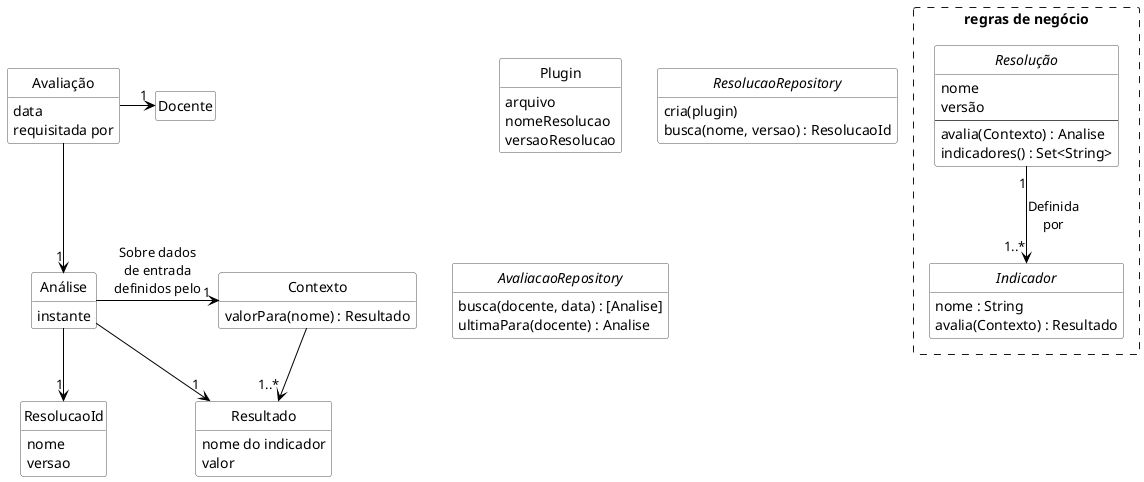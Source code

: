 @startuml dominio

hide circle
hide methods
hide empty members

skinparam class {
    BackgroundColor White
    ArrowColor Black
    BorderColor #505050
}

class ResolucaoId {
  nome
  versao
}

class "Análise" as Analise {
    instante
}

class Resultado {
    nome do indicador
    valor
}

class Contexto {
  valorPara&#40;nome&#41; : Resultado
}

class Docente {}

class "Avaliação" as Avaliacao {
  data
  requisitada por
}

Avaliacao -right-> "1" Docente
Avaliacao -down-> "1" Analise

rectangle "regras de negócio" #line.dashed {

    interface "Resolução" as ResolucaoCodigo {
        nome
        versão
        ---
        avalia&#40;Contexto&#41; : Analise
        indicadores&#40;&#41; : Set<String>
    }

    interface Indicador {
        nome : String
        avalia&#40;Contexto&#41; : Resultado
    }
}

ResolucaoCodigo "1" --> "1..*" Indicador : Definida\npor


Contexto --> "1..*" Resultado

Analise -right-> "1" Contexto : Sobre dados\nde entrada\ndefinidos pelo
Analise --> "1" ResolucaoId
Analise -down-> "1" Resultado

class Plugin {
  arquivo
  nomeResolucao
  versaoResolucao
}

interface ResolucaoRepository {
  cria&#40;plugin&#41;
  busca&#40;nome, versao&#41; : ResolucaoId
}

interface AvaliacaoRepository {
  busca&#40;docente, data&#41; : [Analise]
  ultimaPara&#40;docente&#41; : Analise
}


@enduml
